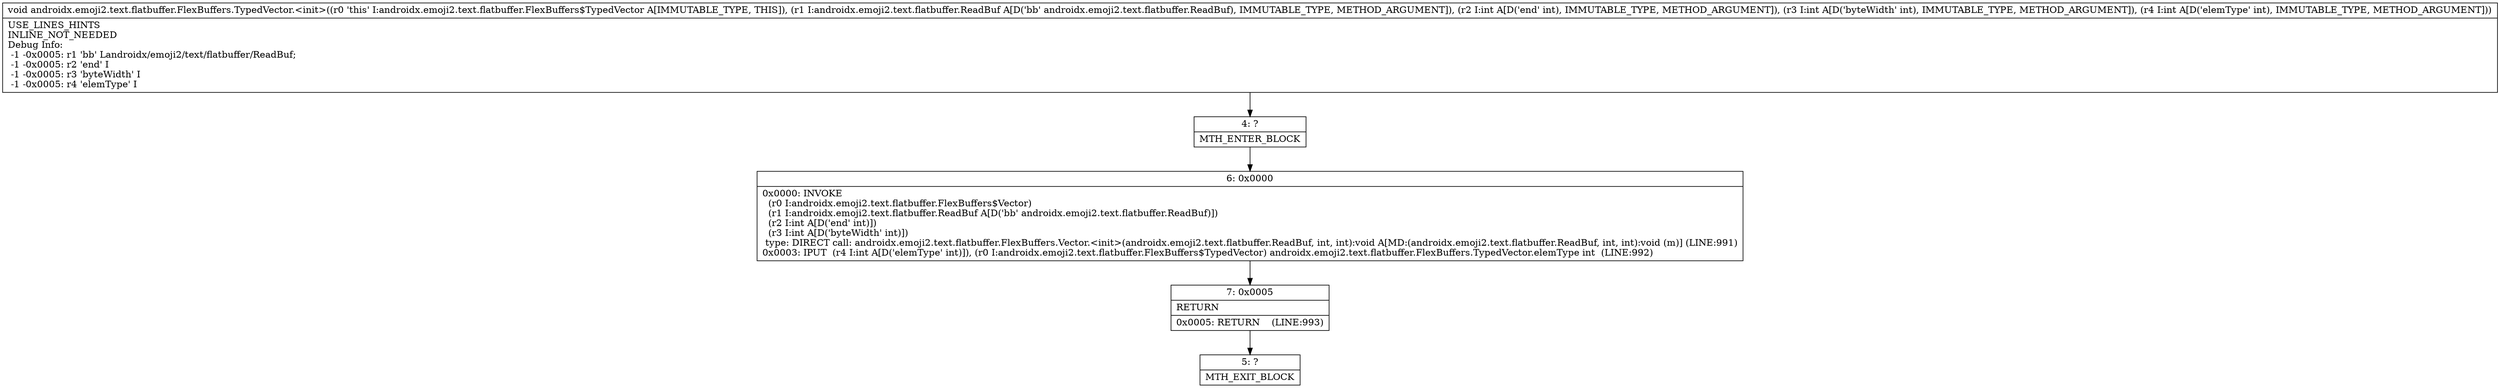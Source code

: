 digraph "CFG forandroidx.emoji2.text.flatbuffer.FlexBuffers.TypedVector.\<init\>(Landroidx\/emoji2\/text\/flatbuffer\/ReadBuf;III)V" {
Node_4 [shape=record,label="{4\:\ ?|MTH_ENTER_BLOCK\l}"];
Node_6 [shape=record,label="{6\:\ 0x0000|0x0000: INVOKE  \l  (r0 I:androidx.emoji2.text.flatbuffer.FlexBuffers$Vector)\l  (r1 I:androidx.emoji2.text.flatbuffer.ReadBuf A[D('bb' androidx.emoji2.text.flatbuffer.ReadBuf)])\l  (r2 I:int A[D('end' int)])\l  (r3 I:int A[D('byteWidth' int)])\l type: DIRECT call: androidx.emoji2.text.flatbuffer.FlexBuffers.Vector.\<init\>(androidx.emoji2.text.flatbuffer.ReadBuf, int, int):void A[MD:(androidx.emoji2.text.flatbuffer.ReadBuf, int, int):void (m)] (LINE:991)\l0x0003: IPUT  (r4 I:int A[D('elemType' int)]), (r0 I:androidx.emoji2.text.flatbuffer.FlexBuffers$TypedVector) androidx.emoji2.text.flatbuffer.FlexBuffers.TypedVector.elemType int  (LINE:992)\l}"];
Node_7 [shape=record,label="{7\:\ 0x0005|RETURN\l|0x0005: RETURN    (LINE:993)\l}"];
Node_5 [shape=record,label="{5\:\ ?|MTH_EXIT_BLOCK\l}"];
MethodNode[shape=record,label="{void androidx.emoji2.text.flatbuffer.FlexBuffers.TypedVector.\<init\>((r0 'this' I:androidx.emoji2.text.flatbuffer.FlexBuffers$TypedVector A[IMMUTABLE_TYPE, THIS]), (r1 I:androidx.emoji2.text.flatbuffer.ReadBuf A[D('bb' androidx.emoji2.text.flatbuffer.ReadBuf), IMMUTABLE_TYPE, METHOD_ARGUMENT]), (r2 I:int A[D('end' int), IMMUTABLE_TYPE, METHOD_ARGUMENT]), (r3 I:int A[D('byteWidth' int), IMMUTABLE_TYPE, METHOD_ARGUMENT]), (r4 I:int A[D('elemType' int), IMMUTABLE_TYPE, METHOD_ARGUMENT]))  | USE_LINES_HINTS\lINLINE_NOT_NEEDED\lDebug Info:\l  \-1 \-0x0005: r1 'bb' Landroidx\/emoji2\/text\/flatbuffer\/ReadBuf;\l  \-1 \-0x0005: r2 'end' I\l  \-1 \-0x0005: r3 'byteWidth' I\l  \-1 \-0x0005: r4 'elemType' I\l}"];
MethodNode -> Node_4;Node_4 -> Node_6;
Node_6 -> Node_7;
Node_7 -> Node_5;
}

